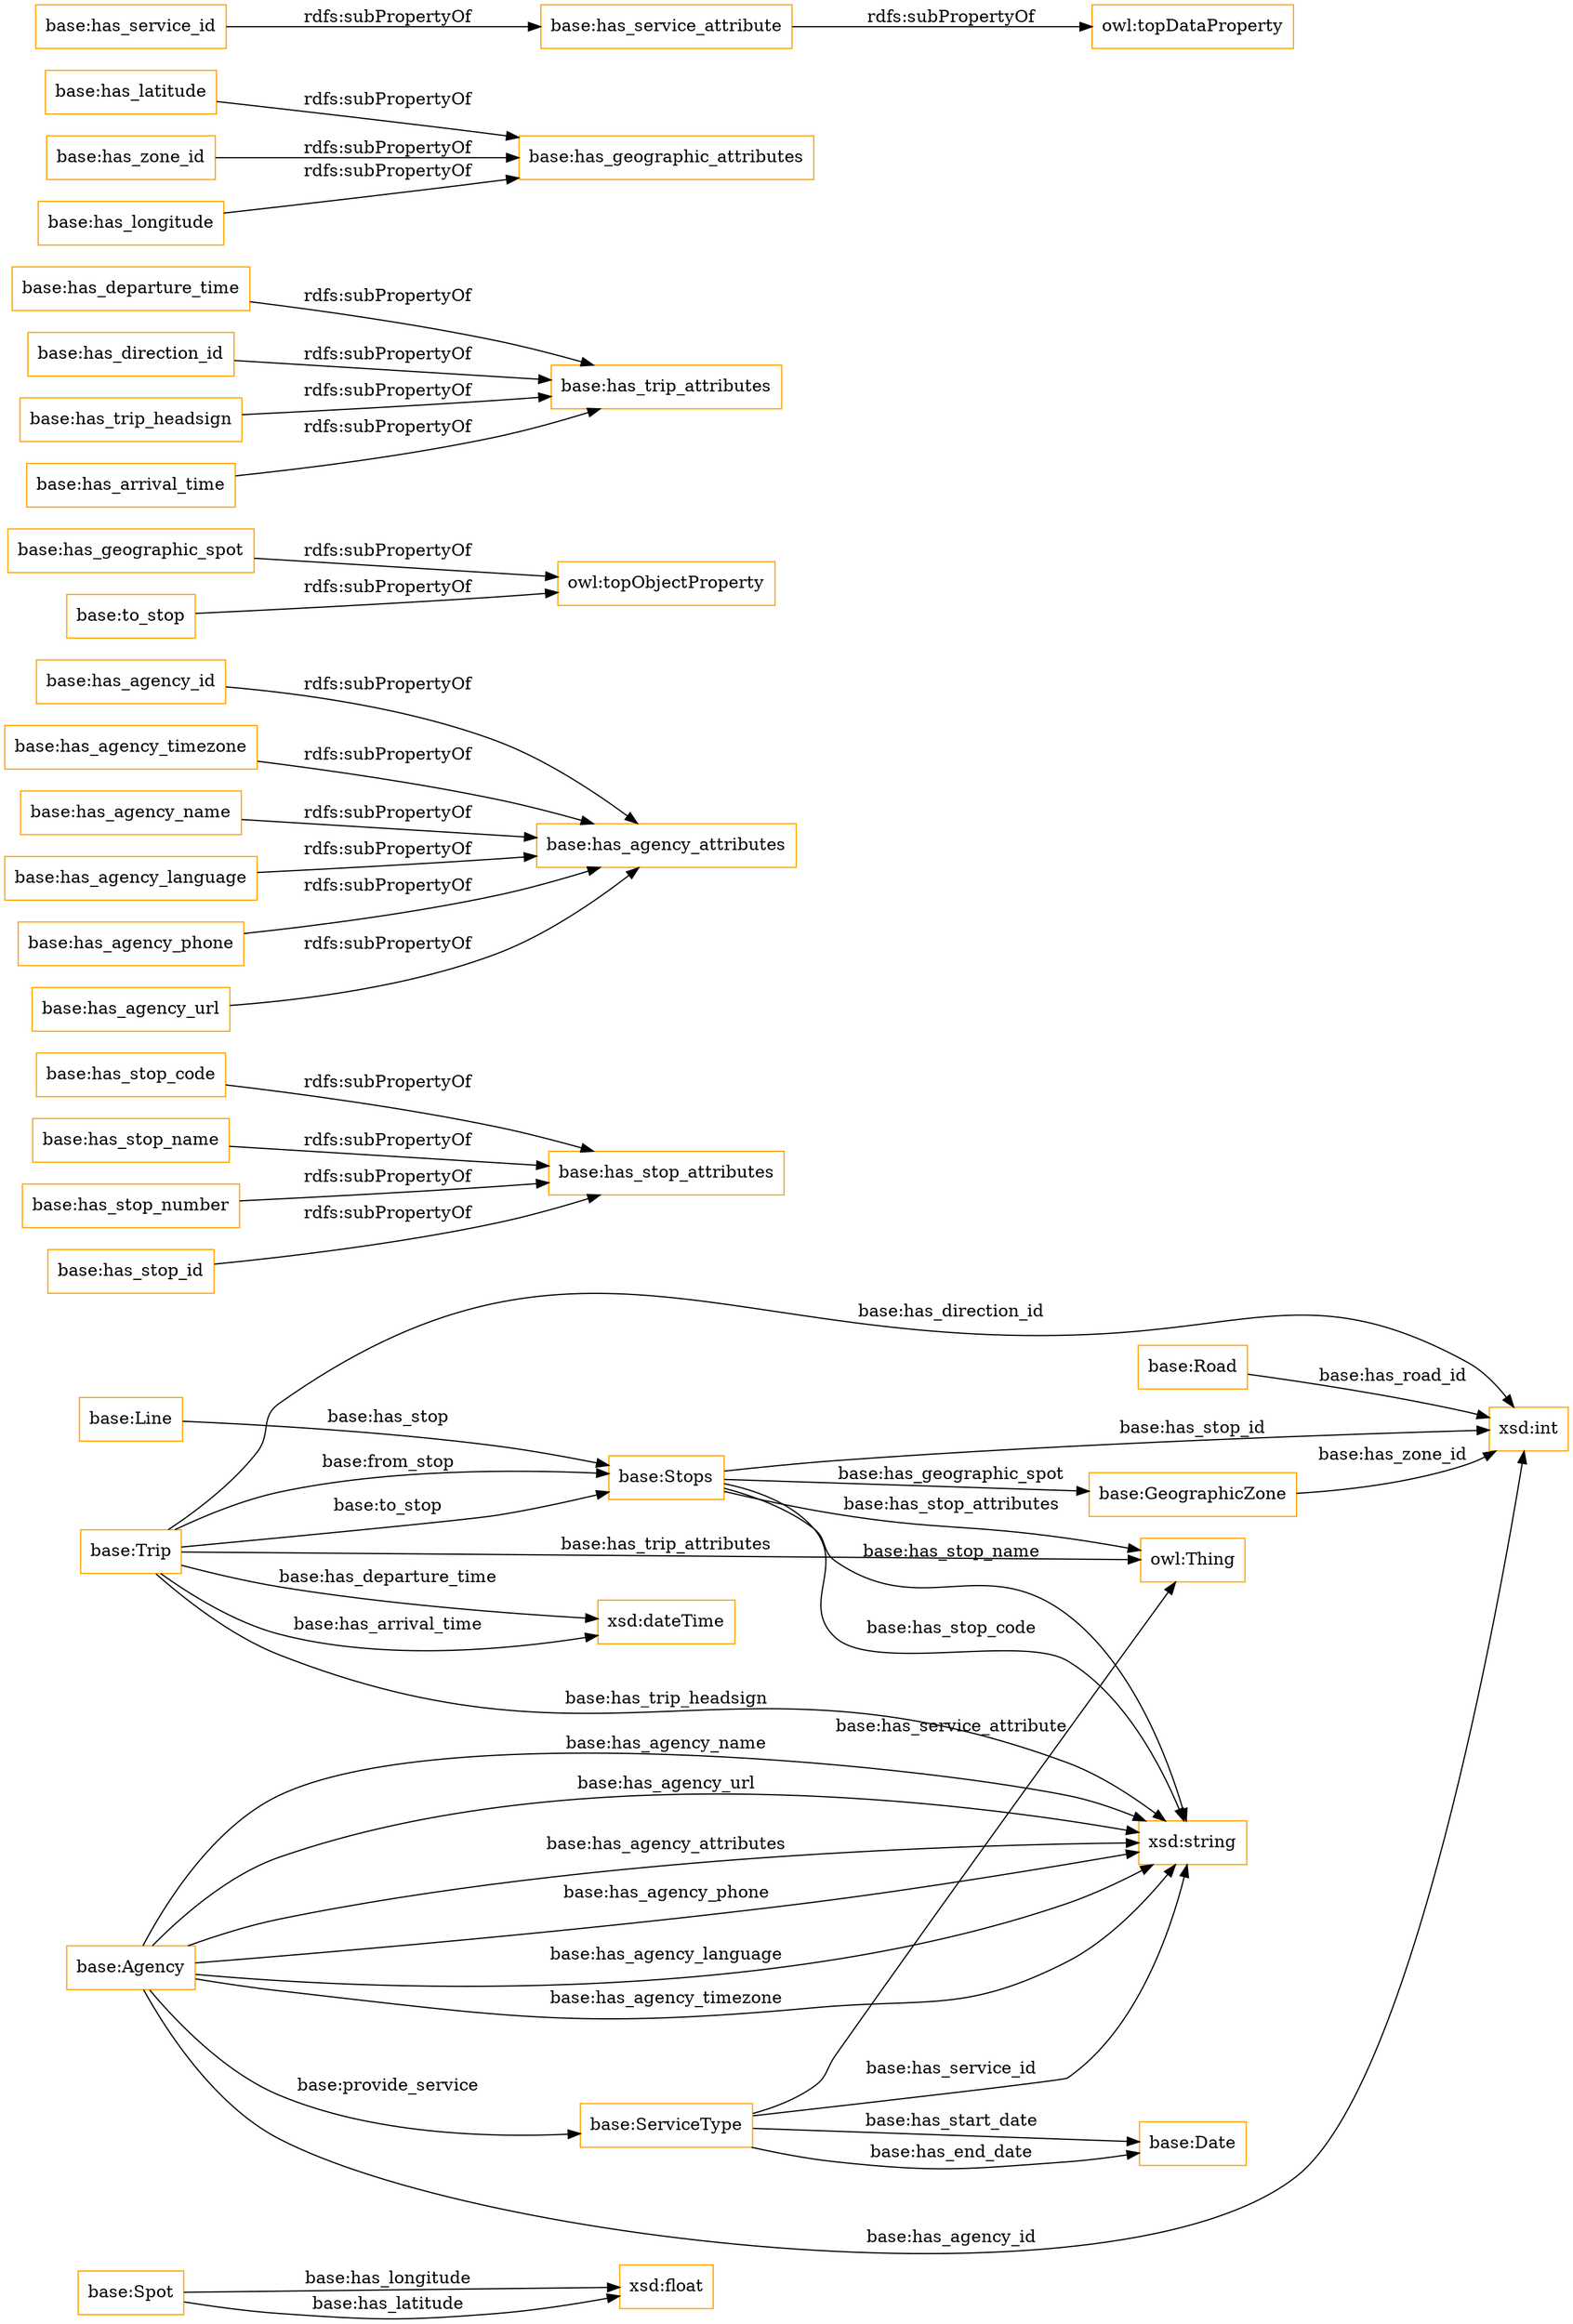 digraph ar2dtool_diagram { 
rankdir=LR;
size="1501"
node [shape = rectangle, color="orange"]; "base:Spot" "base:Line" "base:Trip" "base:Road" "base:ServiceType" "base:Stops" "base:Date" "base:Agency" "base:GeographicZone" ; /*classes style*/
	"base:has_stop_code" -> "base:has_stop_attributes" [ label = "rdfs:subPropertyOf" ];
	"base:has_agency_id" -> "base:has_agency_attributes" [ label = "rdfs:subPropertyOf" ];
	"base:has_geographic_spot" -> "owl:topObjectProperty" [ label = "rdfs:subPropertyOf" ];
	"base:has_stop_name" -> "base:has_stop_attributes" [ label = "rdfs:subPropertyOf" ];
	"base:has_departure_time" -> "base:has_trip_attributes" [ label = "rdfs:subPropertyOf" ];
	"base:has_agency_timezone" -> "base:has_agency_attributes" [ label = "rdfs:subPropertyOf" ];
	"base:has_agency_name" -> "base:has_agency_attributes" [ label = "rdfs:subPropertyOf" ];
	"base:has_latitude" -> "base:has_geographic_attributes" [ label = "rdfs:subPropertyOf" ];
	"base:has_direction_id" -> "base:has_trip_attributes" [ label = "rdfs:subPropertyOf" ];
	"base:has_agency_language" -> "base:has_agency_attributes" [ label = "rdfs:subPropertyOf" ];
	"base:has_agency_phone" -> "base:has_agency_attributes" [ label = "rdfs:subPropertyOf" ];
	"base:to_stop" -> "owl:topObjectProperty" [ label = "rdfs:subPropertyOf" ];
	"base:has_zone_id" -> "base:has_geographic_attributes" [ label = "rdfs:subPropertyOf" ];
	"base:has_trip_headsign" -> "base:has_trip_attributes" [ label = "rdfs:subPropertyOf" ];
	"base:has_stop_number" -> "base:has_stop_attributes" [ label = "rdfs:subPropertyOf" ];
	"base:has_service_attribute" -> "owl:topDataProperty" [ label = "rdfs:subPropertyOf" ];
	"base:has_arrival_time" -> "base:has_trip_attributes" [ label = "rdfs:subPropertyOf" ];
	"base:has_service_id" -> "base:has_service_attribute" [ label = "rdfs:subPropertyOf" ];
	"base:has_longitude" -> "base:has_geographic_attributes" [ label = "rdfs:subPropertyOf" ];
	"base:has_agency_url" -> "base:has_agency_attributes" [ label = "rdfs:subPropertyOf" ];
	"base:has_stop_id" -> "base:has_stop_attributes" [ label = "rdfs:subPropertyOf" ];
	"base:Trip" -> "xsd:dateTime" [ label = "base:has_departure_time" ];
	"base:GeographicZone" -> "xsd:int" [ label = "base:has_zone_id" ];
	"base:Agency" -> "xsd:string" [ label = "base:has_agency_name" ];
	"base:Stops" -> "base:GeographicZone" [ label = "base:has_geographic_spot" ];
	"base:Stops" -> "owl:Thing" [ label = "base:has_stop_attributes" ];
	"base:Stops" -> "xsd:string" [ label = "base:has_stop_name" ];
	"base:Line" -> "base:Stops" [ label = "base:has_stop" ];
	"base:Agency" -> "xsd:string" [ label = "base:has_agency_url" ];
	"base:Agency" -> "xsd:string" [ label = "base:has_agency_attributes" ];
	"base:ServiceType" -> "base:Date" [ label = "base:has_start_date" ];
	"base:Agency" -> "base:ServiceType" [ label = "base:provide_service" ];
	"base:Trip" -> "base:Stops" [ label = "base:from_stop" ];
	"base:Spot" -> "xsd:float" [ label = "base:has_longitude" ];
	"base:Trip" -> "xsd:string" [ label = "base:has_trip_headsign" ];
	"base:ServiceType" -> "xsd:string" [ label = "base:has_service_id" ];
	"base:Agency" -> "xsd:string" [ label = "base:has_agency_phone" ];
	"base:Agency" -> "xsd:string" [ label = "base:has_agency_language" ];
	"base:Trip" -> "base:Stops" [ label = "base:to_stop" ];
	"base:Spot" -> "xsd:float" [ label = "base:has_latitude" ];
	"base:Stops" -> "xsd:int" [ label = "base:has_stop_id" ];
	"base:Agency" -> "xsd:int" [ label = "base:has_agency_id" ];
	"base:Trip" -> "xsd:int" [ label = "base:has_direction_id" ];
	"base:Road" -> "xsd:int" [ label = "base:has_road_id" ];
	"base:Trip" -> "owl:Thing" [ label = "base:has_trip_attributes" ];
	"base:Agency" -> "xsd:string" [ label = "base:has_agency_timezone" ];
	"base:Stops" -> "xsd:string" [ label = "base:has_stop_code" ];
	"base:ServiceType" -> "owl:Thing" [ label = "base:has_service_attribute" ];
	"base:Trip" -> "xsd:dateTime" [ label = "base:has_arrival_time" ];
	"base:ServiceType" -> "base:Date" [ label = "base:has_end_date" ];

}
